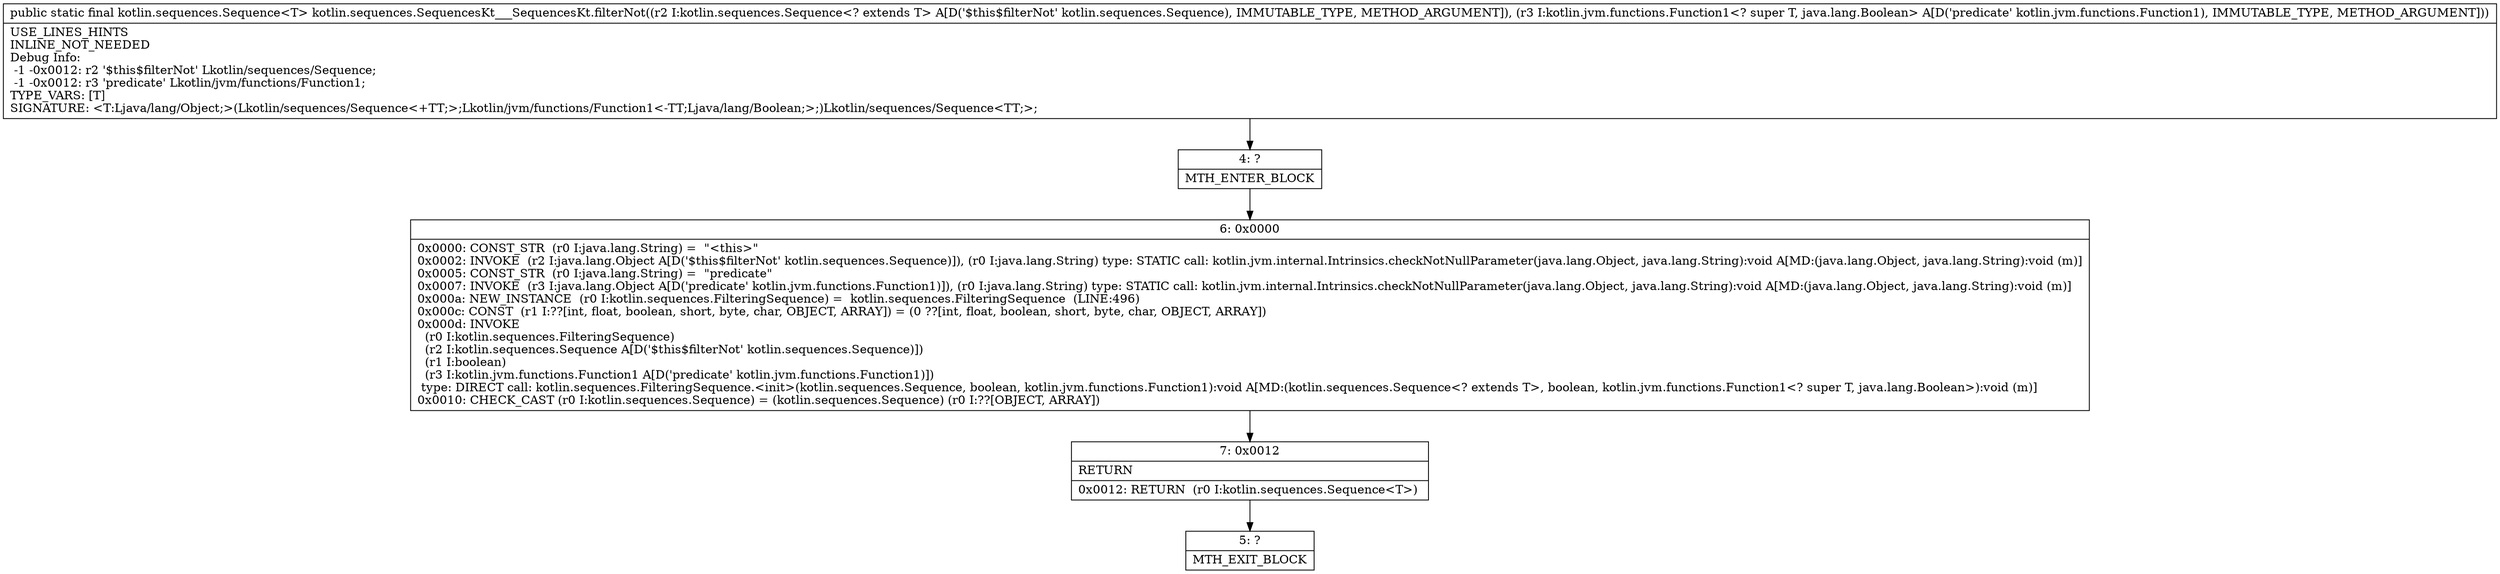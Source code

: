 digraph "CFG forkotlin.sequences.SequencesKt___SequencesKt.filterNot(Lkotlin\/sequences\/Sequence;Lkotlin\/jvm\/functions\/Function1;)Lkotlin\/sequences\/Sequence;" {
Node_4 [shape=record,label="{4\:\ ?|MTH_ENTER_BLOCK\l}"];
Node_6 [shape=record,label="{6\:\ 0x0000|0x0000: CONST_STR  (r0 I:java.lang.String) =  \"\<this\>\" \l0x0002: INVOKE  (r2 I:java.lang.Object A[D('$this$filterNot' kotlin.sequences.Sequence)]), (r0 I:java.lang.String) type: STATIC call: kotlin.jvm.internal.Intrinsics.checkNotNullParameter(java.lang.Object, java.lang.String):void A[MD:(java.lang.Object, java.lang.String):void (m)]\l0x0005: CONST_STR  (r0 I:java.lang.String) =  \"predicate\" \l0x0007: INVOKE  (r3 I:java.lang.Object A[D('predicate' kotlin.jvm.functions.Function1)]), (r0 I:java.lang.String) type: STATIC call: kotlin.jvm.internal.Intrinsics.checkNotNullParameter(java.lang.Object, java.lang.String):void A[MD:(java.lang.Object, java.lang.String):void (m)]\l0x000a: NEW_INSTANCE  (r0 I:kotlin.sequences.FilteringSequence) =  kotlin.sequences.FilteringSequence  (LINE:496)\l0x000c: CONST  (r1 I:??[int, float, boolean, short, byte, char, OBJECT, ARRAY]) = (0 ??[int, float, boolean, short, byte, char, OBJECT, ARRAY]) \l0x000d: INVOKE  \l  (r0 I:kotlin.sequences.FilteringSequence)\l  (r2 I:kotlin.sequences.Sequence A[D('$this$filterNot' kotlin.sequences.Sequence)])\l  (r1 I:boolean)\l  (r3 I:kotlin.jvm.functions.Function1 A[D('predicate' kotlin.jvm.functions.Function1)])\l type: DIRECT call: kotlin.sequences.FilteringSequence.\<init\>(kotlin.sequences.Sequence, boolean, kotlin.jvm.functions.Function1):void A[MD:(kotlin.sequences.Sequence\<? extends T\>, boolean, kotlin.jvm.functions.Function1\<? super T, java.lang.Boolean\>):void (m)]\l0x0010: CHECK_CAST (r0 I:kotlin.sequences.Sequence) = (kotlin.sequences.Sequence) (r0 I:??[OBJECT, ARRAY]) \l}"];
Node_7 [shape=record,label="{7\:\ 0x0012|RETURN\l|0x0012: RETURN  (r0 I:kotlin.sequences.Sequence\<T\>) \l}"];
Node_5 [shape=record,label="{5\:\ ?|MTH_EXIT_BLOCK\l}"];
MethodNode[shape=record,label="{public static final kotlin.sequences.Sequence\<T\> kotlin.sequences.SequencesKt___SequencesKt.filterNot((r2 I:kotlin.sequences.Sequence\<? extends T\> A[D('$this$filterNot' kotlin.sequences.Sequence), IMMUTABLE_TYPE, METHOD_ARGUMENT]), (r3 I:kotlin.jvm.functions.Function1\<? super T, java.lang.Boolean\> A[D('predicate' kotlin.jvm.functions.Function1), IMMUTABLE_TYPE, METHOD_ARGUMENT]))  | USE_LINES_HINTS\lINLINE_NOT_NEEDED\lDebug Info:\l  \-1 \-0x0012: r2 '$this$filterNot' Lkotlin\/sequences\/Sequence;\l  \-1 \-0x0012: r3 'predicate' Lkotlin\/jvm\/functions\/Function1;\lTYPE_VARS: [T]\lSIGNATURE: \<T:Ljava\/lang\/Object;\>(Lkotlin\/sequences\/Sequence\<+TT;\>;Lkotlin\/jvm\/functions\/Function1\<\-TT;Ljava\/lang\/Boolean;\>;)Lkotlin\/sequences\/Sequence\<TT;\>;\l}"];
MethodNode -> Node_4;Node_4 -> Node_6;
Node_6 -> Node_7;
Node_7 -> Node_5;
}

